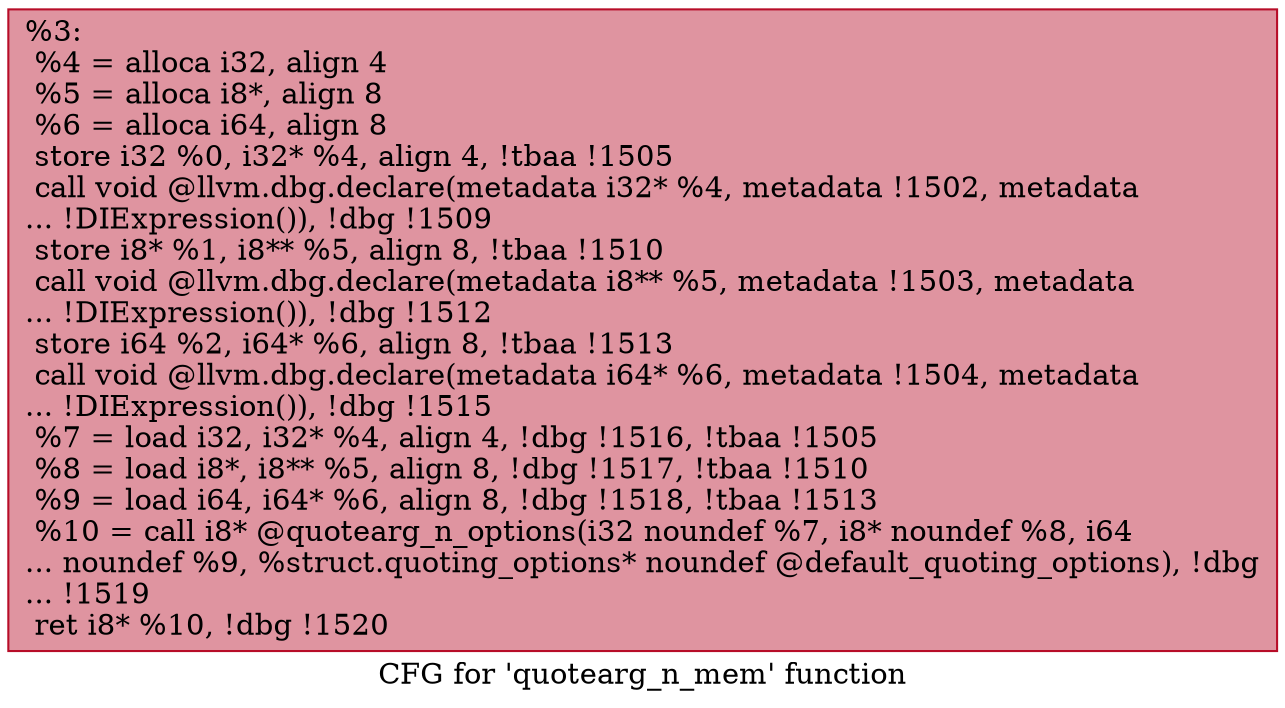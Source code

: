 digraph "CFG for 'quotearg_n_mem' function" {
	label="CFG for 'quotearg_n_mem' function";

	Node0x15dbe80 [shape=record,color="#b70d28ff", style=filled, fillcolor="#b70d2870",label="{%3:\l  %4 = alloca i32, align 4\l  %5 = alloca i8*, align 8\l  %6 = alloca i64, align 8\l  store i32 %0, i32* %4, align 4, !tbaa !1505\l  call void @llvm.dbg.declare(metadata i32* %4, metadata !1502, metadata\l... !DIExpression()), !dbg !1509\l  store i8* %1, i8** %5, align 8, !tbaa !1510\l  call void @llvm.dbg.declare(metadata i8** %5, metadata !1503, metadata\l... !DIExpression()), !dbg !1512\l  store i64 %2, i64* %6, align 8, !tbaa !1513\l  call void @llvm.dbg.declare(metadata i64* %6, metadata !1504, metadata\l... !DIExpression()), !dbg !1515\l  %7 = load i32, i32* %4, align 4, !dbg !1516, !tbaa !1505\l  %8 = load i8*, i8** %5, align 8, !dbg !1517, !tbaa !1510\l  %9 = load i64, i64* %6, align 8, !dbg !1518, !tbaa !1513\l  %10 = call i8* @quotearg_n_options(i32 noundef %7, i8* noundef %8, i64\l... noundef %9, %struct.quoting_options* noundef @default_quoting_options), !dbg\l... !1519\l  ret i8* %10, !dbg !1520\l}"];
}
